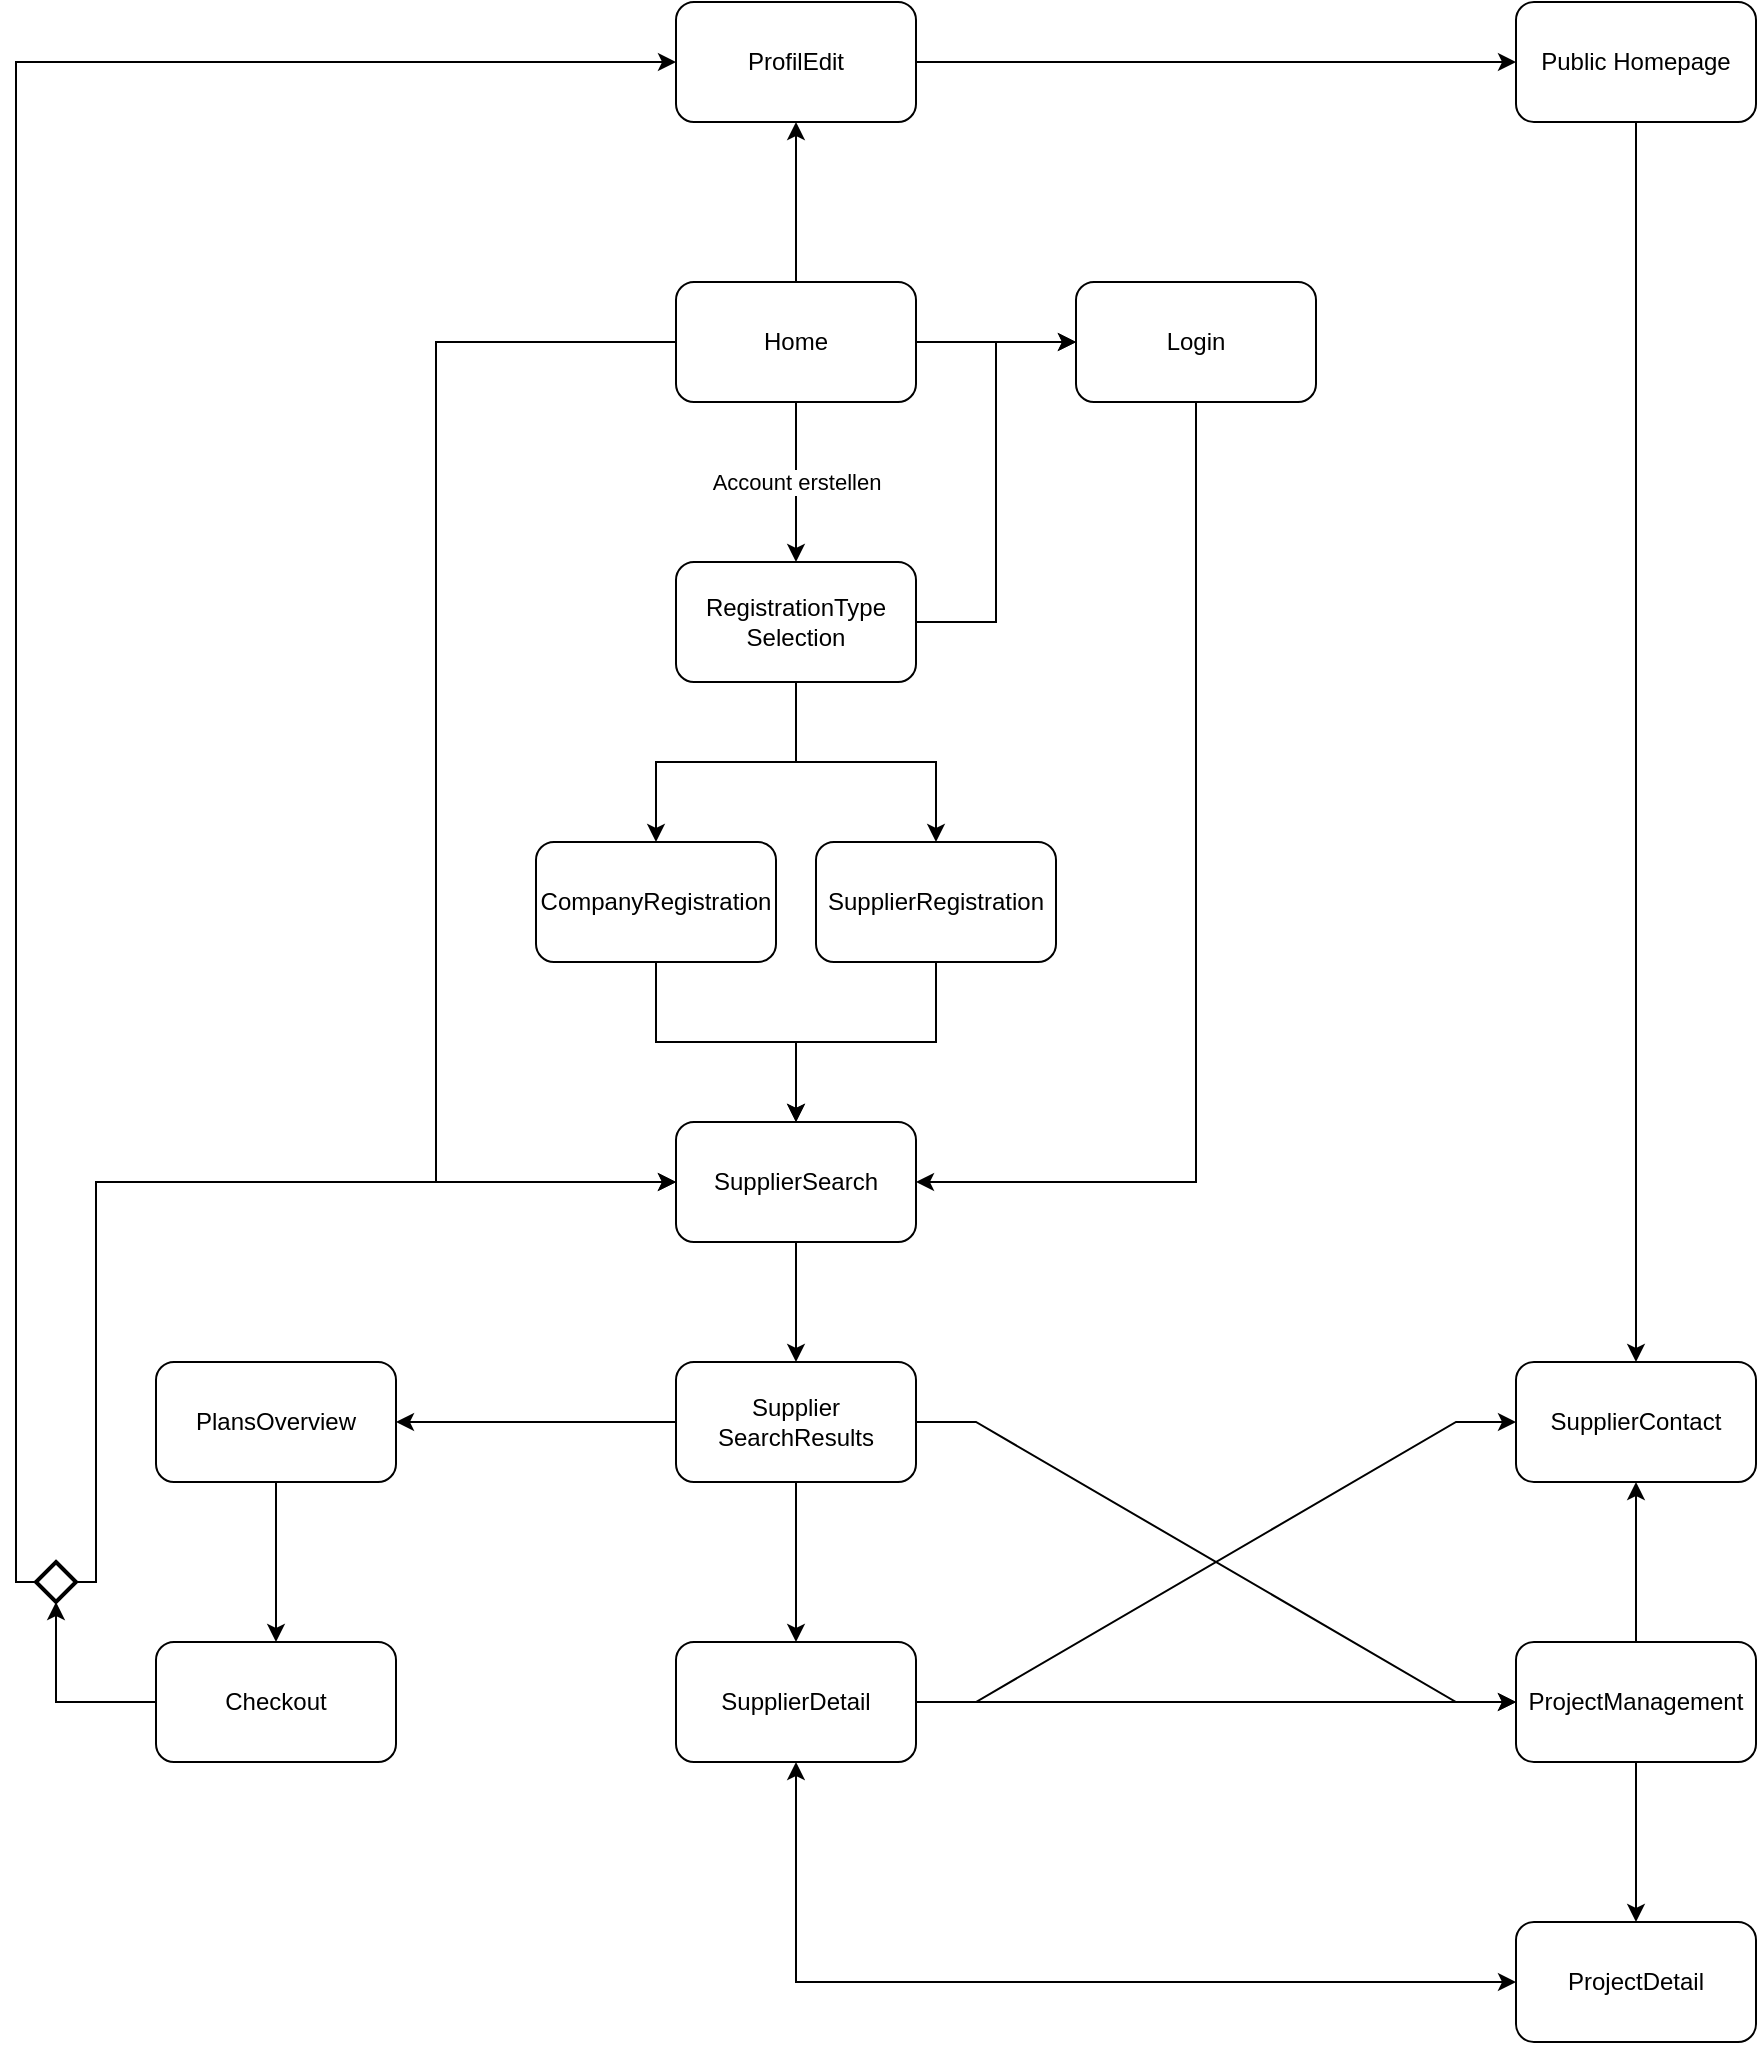 <mxfile version="23.1.5" type="github">
  <diagram name="Seite-1" id="GpTVQMcXdggGgMpsgVOj">
    <mxGraphModel dx="954" dy="581" grid="1" gridSize="10" guides="1" tooltips="1" connect="1" arrows="1" fold="1" page="1" pageScale="1" pageWidth="827" pageHeight="1169" math="0" shadow="0">
      <root>
        <mxCell id="0" />
        <mxCell id="1" parent="0" />
        <mxCell id="2YSy3NHp4qgN7MEIBlZK-3" value="Account erstellen" style="edgeStyle=orthogonalEdgeStyle;rounded=0;orthogonalLoop=1;jettySize=auto;html=1;" parent="1" source="2YSy3NHp4qgN7MEIBlZK-1" target="2YSy3NHp4qgN7MEIBlZK-2" edge="1">
          <mxGeometry relative="1" as="geometry" />
        </mxCell>
        <mxCell id="2YSy3NHp4qgN7MEIBlZK-5" value="" style="edgeStyle=orthogonalEdgeStyle;rounded=0;orthogonalLoop=1;jettySize=auto;html=1;" parent="1" source="2YSy3NHp4qgN7MEIBlZK-1" target="2YSy3NHp4qgN7MEIBlZK-4" edge="1">
          <mxGeometry relative="1" as="geometry" />
        </mxCell>
        <mxCell id="2YSy3NHp4qgN7MEIBlZK-14" value="" style="edgeStyle=orthogonalEdgeStyle;rounded=0;orthogonalLoop=1;jettySize=auto;html=1;entryX=0;entryY=0.5;entryDx=0;entryDy=0;" parent="1" source="2YSy3NHp4qgN7MEIBlZK-1" target="2YSy3NHp4qgN7MEIBlZK-18" edge="1">
          <mxGeometry relative="1" as="geometry">
            <Array as="points">
              <mxPoint x="230" y="300" />
              <mxPoint x="230" y="720" />
            </Array>
          </mxGeometry>
        </mxCell>
        <mxCell id="2YSy3NHp4qgN7MEIBlZK-31" value="" style="edgeStyle=orthogonalEdgeStyle;rounded=0;orthogonalLoop=1;jettySize=auto;html=1;" parent="1" source="2YSy3NHp4qgN7MEIBlZK-1" target="2YSy3NHp4qgN7MEIBlZK-30" edge="1">
          <mxGeometry relative="1" as="geometry" />
        </mxCell>
        <mxCell id="2YSy3NHp4qgN7MEIBlZK-1" value="Home" style="rounded=1;whiteSpace=wrap;html=1;" parent="1" vertex="1">
          <mxGeometry x="350" y="270" width="120" height="60" as="geometry" />
        </mxCell>
        <mxCell id="2YSy3NHp4qgN7MEIBlZK-7" value="" style="edgeStyle=orthogonalEdgeStyle;rounded=0;orthogonalLoop=1;jettySize=auto;html=1;" parent="1" source="2YSy3NHp4qgN7MEIBlZK-2" target="2YSy3NHp4qgN7MEIBlZK-6" edge="1">
          <mxGeometry relative="1" as="geometry" />
        </mxCell>
        <mxCell id="2YSy3NHp4qgN7MEIBlZK-11" style="edgeStyle=orthogonalEdgeStyle;rounded=0;orthogonalLoop=1;jettySize=auto;html=1;entryX=0.5;entryY=0;entryDx=0;entryDy=0;" parent="1" source="2YSy3NHp4qgN7MEIBlZK-2" target="2YSy3NHp4qgN7MEIBlZK-8" edge="1">
          <mxGeometry relative="1" as="geometry" />
        </mxCell>
        <mxCell id="2YSy3NHp4qgN7MEIBlZK-12" style="edgeStyle=orthogonalEdgeStyle;rounded=0;orthogonalLoop=1;jettySize=auto;html=1;entryX=0;entryY=0.5;entryDx=0;entryDy=0;" parent="1" source="2YSy3NHp4qgN7MEIBlZK-2" target="2YSy3NHp4qgN7MEIBlZK-4" edge="1">
          <mxGeometry relative="1" as="geometry" />
        </mxCell>
        <mxCell id="2YSy3NHp4qgN7MEIBlZK-2" value="RegistrationType&lt;br&gt;Selection" style="rounded=1;whiteSpace=wrap;html=1;" parent="1" vertex="1">
          <mxGeometry x="350" y="410" width="120" height="60" as="geometry" />
        </mxCell>
        <mxCell id="2YSy3NHp4qgN7MEIBlZK-19" style="edgeStyle=orthogonalEdgeStyle;rounded=0;orthogonalLoop=1;jettySize=auto;html=1;entryX=1;entryY=0.5;entryDx=0;entryDy=0;" parent="1" source="2YSy3NHp4qgN7MEIBlZK-4" target="2YSy3NHp4qgN7MEIBlZK-18" edge="1">
          <mxGeometry relative="1" as="geometry">
            <Array as="points">
              <mxPoint x="610" y="720" />
            </Array>
          </mxGeometry>
        </mxCell>
        <mxCell id="2YSy3NHp4qgN7MEIBlZK-4" value="Login" style="rounded=1;whiteSpace=wrap;html=1;" parent="1" vertex="1">
          <mxGeometry x="550" y="270" width="120" height="60" as="geometry" />
        </mxCell>
        <mxCell id="2YSy3NHp4qgN7MEIBlZK-15" style="edgeStyle=orthogonalEdgeStyle;rounded=0;orthogonalLoop=1;jettySize=auto;html=1;entryX=0.5;entryY=0;entryDx=0;entryDy=0;" parent="1" source="2YSy3NHp4qgN7MEIBlZK-6" target="2YSy3NHp4qgN7MEIBlZK-18" edge="1">
          <mxGeometry relative="1" as="geometry">
            <Array as="points">
              <mxPoint x="340" y="650" />
              <mxPoint x="410" y="650" />
            </Array>
          </mxGeometry>
        </mxCell>
        <mxCell id="2YSy3NHp4qgN7MEIBlZK-6" value="CompanyRegistration" style="rounded=1;whiteSpace=wrap;html=1;" parent="1" vertex="1">
          <mxGeometry x="280" y="550" width="120" height="60" as="geometry" />
        </mxCell>
        <mxCell id="2YSy3NHp4qgN7MEIBlZK-16" style="edgeStyle=orthogonalEdgeStyle;rounded=0;orthogonalLoop=1;jettySize=auto;html=1;exitX=0.5;exitY=1;exitDx=0;exitDy=0;entryX=0.5;entryY=0;entryDx=0;entryDy=0;" parent="1" source="2YSy3NHp4qgN7MEIBlZK-8" target="2YSy3NHp4qgN7MEIBlZK-18" edge="1">
          <mxGeometry relative="1" as="geometry">
            <mxPoint x="110" y="760" as="targetPoint" />
            <mxPoint x="420" y="650" as="sourcePoint" />
            <Array as="points">
              <mxPoint x="480" y="650" />
              <mxPoint x="410" y="650" />
            </Array>
          </mxGeometry>
        </mxCell>
        <mxCell id="2YSy3NHp4qgN7MEIBlZK-8" value="SupplierRegistration" style="rounded=1;whiteSpace=wrap;html=1;" parent="1" vertex="1">
          <mxGeometry x="420" y="550" width="120" height="60" as="geometry" />
        </mxCell>
        <mxCell id="2YSy3NHp4qgN7MEIBlZK-22" style="edgeStyle=orthogonalEdgeStyle;rounded=0;orthogonalLoop=1;jettySize=auto;html=1;entryX=1;entryY=0.5;entryDx=0;entryDy=0;" parent="1" source="2YSy3NHp4qgN7MEIBlZK-13" target="2YSy3NHp4qgN7MEIBlZK-21" edge="1">
          <mxGeometry relative="1" as="geometry" />
        </mxCell>
        <mxCell id="2YSy3NHp4qgN7MEIBlZK-29" value="" style="edgeStyle=orthogonalEdgeStyle;rounded=0;orthogonalLoop=1;jettySize=auto;html=1;" parent="1" source="2YSy3NHp4qgN7MEIBlZK-13" target="2YSy3NHp4qgN7MEIBlZK-28" edge="1">
          <mxGeometry relative="1" as="geometry" />
        </mxCell>
        <mxCell id="9K7Lm3o9ffYepMjjGreh-8" value="" style="rounded=0;orthogonalLoop=1;jettySize=auto;html=1;edgeStyle=entityRelationEdgeStyle;" edge="1" parent="1" source="2YSy3NHp4qgN7MEIBlZK-13" target="9K7Lm3o9ffYepMjjGreh-7">
          <mxGeometry relative="1" as="geometry" />
        </mxCell>
        <mxCell id="2YSy3NHp4qgN7MEIBlZK-13" value="Supplier&lt;br&gt;SearchResults" style="rounded=1;whiteSpace=wrap;html=1;" parent="1" vertex="1">
          <mxGeometry x="350" y="810" width="120" height="60" as="geometry" />
        </mxCell>
        <mxCell id="2YSy3NHp4qgN7MEIBlZK-20" style="edgeStyle=orthogonalEdgeStyle;rounded=0;orthogonalLoop=1;jettySize=auto;html=1;entryX=0.5;entryY=0;entryDx=0;entryDy=0;" parent="1" source="2YSy3NHp4qgN7MEIBlZK-18" target="2YSy3NHp4qgN7MEIBlZK-13" edge="1">
          <mxGeometry relative="1" as="geometry" />
        </mxCell>
        <mxCell id="2YSy3NHp4qgN7MEIBlZK-18" value="SupplierSearch" style="rounded=1;whiteSpace=wrap;html=1;" parent="1" vertex="1">
          <mxGeometry x="350" y="690" width="120" height="60" as="geometry" />
        </mxCell>
        <mxCell id="2YSy3NHp4qgN7MEIBlZK-25" value="" style="edgeStyle=orthogonalEdgeStyle;rounded=0;orthogonalLoop=1;jettySize=auto;html=1;" parent="1" source="2YSy3NHp4qgN7MEIBlZK-21" target="2YSy3NHp4qgN7MEIBlZK-24" edge="1">
          <mxGeometry relative="1" as="geometry" />
        </mxCell>
        <mxCell id="2YSy3NHp4qgN7MEIBlZK-21" value="PlansOverview" style="rounded=1;whiteSpace=wrap;html=1;" parent="1" vertex="1">
          <mxGeometry x="90" y="810" width="120" height="60" as="geometry" />
        </mxCell>
        <mxCell id="2YSy3NHp4qgN7MEIBlZK-24" value="Checkout" style="rounded=1;whiteSpace=wrap;html=1;" parent="1" vertex="1">
          <mxGeometry x="90" y="950" width="120" height="60" as="geometry" />
        </mxCell>
        <mxCell id="9K7Lm3o9ffYepMjjGreh-10" style="edgeStyle=orthogonalEdgeStyle;rounded=0;orthogonalLoop=1;jettySize=auto;html=1;entryX=0;entryY=0.5;entryDx=0;entryDy=0;" edge="1" parent="1" source="2YSy3NHp4qgN7MEIBlZK-28" target="9K7Lm3o9ffYepMjjGreh-7">
          <mxGeometry relative="1" as="geometry" />
        </mxCell>
        <mxCell id="9K7Lm3o9ffYepMjjGreh-11" style="edgeStyle=entityRelationEdgeStyle;rounded=0;orthogonalLoop=1;jettySize=auto;html=1;entryX=0;entryY=0.5;entryDx=0;entryDy=0;" edge="1" parent="1" source="2YSy3NHp4qgN7MEIBlZK-28" target="9K7Lm3o9ffYepMjjGreh-3">
          <mxGeometry relative="1" as="geometry" />
        </mxCell>
        <mxCell id="2YSy3NHp4qgN7MEIBlZK-28" value="SupplierDetail" style="rounded=1;whiteSpace=wrap;html=1;" parent="1" vertex="1">
          <mxGeometry x="350" y="950" width="120" height="60" as="geometry" />
        </mxCell>
        <mxCell id="9K7Lm3o9ffYepMjjGreh-2" value="" style="edgeStyle=orthogonalEdgeStyle;rounded=0;orthogonalLoop=1;jettySize=auto;html=1;" edge="1" parent="1" source="2YSy3NHp4qgN7MEIBlZK-30" target="9K7Lm3o9ffYepMjjGreh-1">
          <mxGeometry relative="1" as="geometry" />
        </mxCell>
        <mxCell id="2YSy3NHp4qgN7MEIBlZK-30" value="ProfilEdit" style="rounded=1;whiteSpace=wrap;html=1;" parent="1" vertex="1">
          <mxGeometry x="350" y="130" width="120" height="60" as="geometry" />
        </mxCell>
        <mxCell id="2YSy3NHp4qgN7MEIBlZK-35" style="edgeStyle=orthogonalEdgeStyle;rounded=0;orthogonalLoop=1;jettySize=auto;html=1;entryX=0;entryY=0.5;entryDx=0;entryDy=0;exitX=1;exitY=0.5;exitDx=0;exitDy=0;exitPerimeter=0;" parent="1" source="2YSy3NHp4qgN7MEIBlZK-32" target="2YSy3NHp4qgN7MEIBlZK-18" edge="1">
          <mxGeometry relative="1" as="geometry">
            <Array as="points">
              <mxPoint x="60" y="920" />
              <mxPoint x="60" y="720" />
            </Array>
          </mxGeometry>
        </mxCell>
        <mxCell id="2YSy3NHp4qgN7MEIBlZK-36" style="edgeStyle=orthogonalEdgeStyle;rounded=0;orthogonalLoop=1;jettySize=auto;html=1;entryX=0;entryY=0.5;entryDx=0;entryDy=0;" parent="1" source="2YSy3NHp4qgN7MEIBlZK-32" target="2YSy3NHp4qgN7MEIBlZK-30" edge="1">
          <mxGeometry relative="1" as="geometry">
            <Array as="points">
              <mxPoint x="20" y="920" />
              <mxPoint x="20" y="160" />
            </Array>
          </mxGeometry>
        </mxCell>
        <mxCell id="2YSy3NHp4qgN7MEIBlZK-32" value="" style="strokeWidth=2;html=1;shape=mxgraph.flowchart.decision;whiteSpace=wrap;" parent="1" vertex="1">
          <mxGeometry x="30" y="910" width="20" height="20" as="geometry" />
        </mxCell>
        <mxCell id="2YSy3NHp4qgN7MEIBlZK-37" style="edgeStyle=orthogonalEdgeStyle;rounded=0;orthogonalLoop=1;jettySize=auto;html=1;entryX=0.5;entryY=1;entryDx=0;entryDy=0;entryPerimeter=0;" parent="1" source="2YSy3NHp4qgN7MEIBlZK-24" target="2YSy3NHp4qgN7MEIBlZK-32" edge="1">
          <mxGeometry relative="1" as="geometry" />
        </mxCell>
        <mxCell id="9K7Lm3o9ffYepMjjGreh-5" style="edgeStyle=orthogonalEdgeStyle;rounded=0;orthogonalLoop=1;jettySize=auto;html=1;entryX=0.5;entryY=0;entryDx=0;entryDy=0;" edge="1" parent="1" source="9K7Lm3o9ffYepMjjGreh-1" target="9K7Lm3o9ffYepMjjGreh-3">
          <mxGeometry relative="1" as="geometry" />
        </mxCell>
        <mxCell id="9K7Lm3o9ffYepMjjGreh-1" value="Public Homepage" style="whiteSpace=wrap;html=1;rounded=1;" vertex="1" parent="1">
          <mxGeometry x="770" y="130" width="120" height="60" as="geometry" />
        </mxCell>
        <mxCell id="9K7Lm3o9ffYepMjjGreh-3" value="SupplierContact" style="whiteSpace=wrap;html=1;rounded=1;" vertex="1" parent="1">
          <mxGeometry x="770" y="810" width="120" height="60" as="geometry" />
        </mxCell>
        <mxCell id="9K7Lm3o9ffYepMjjGreh-9" style="edgeStyle=orthogonalEdgeStyle;rounded=0;orthogonalLoop=1;jettySize=auto;html=1;entryX=0.5;entryY=1;entryDx=0;entryDy=0;" edge="1" parent="1" source="9K7Lm3o9ffYepMjjGreh-7" target="9K7Lm3o9ffYepMjjGreh-3">
          <mxGeometry relative="1" as="geometry" />
        </mxCell>
        <mxCell id="9K7Lm3o9ffYepMjjGreh-13" value="" style="edgeStyle=orthogonalEdgeStyle;rounded=0;orthogonalLoop=1;jettySize=auto;html=1;" edge="1" parent="1" source="9K7Lm3o9ffYepMjjGreh-7" target="9K7Lm3o9ffYepMjjGreh-12">
          <mxGeometry relative="1" as="geometry" />
        </mxCell>
        <mxCell id="9K7Lm3o9ffYepMjjGreh-7" value="ProjectManagement" style="whiteSpace=wrap;html=1;rounded=1;" vertex="1" parent="1">
          <mxGeometry x="770" y="950" width="120" height="60" as="geometry" />
        </mxCell>
        <mxCell id="9K7Lm3o9ffYepMjjGreh-14" style="edgeStyle=orthogonalEdgeStyle;rounded=0;orthogonalLoop=1;jettySize=auto;html=1;entryX=0.5;entryY=1;entryDx=0;entryDy=0;startArrow=classic;startFill=1;" edge="1" parent="1" source="9K7Lm3o9ffYepMjjGreh-12" target="2YSy3NHp4qgN7MEIBlZK-28">
          <mxGeometry relative="1" as="geometry" />
        </mxCell>
        <mxCell id="9K7Lm3o9ffYepMjjGreh-12" value="ProjectDetail" style="whiteSpace=wrap;html=1;rounded=1;" vertex="1" parent="1">
          <mxGeometry x="770" y="1090" width="120" height="60" as="geometry" />
        </mxCell>
      </root>
    </mxGraphModel>
  </diagram>
</mxfile>
